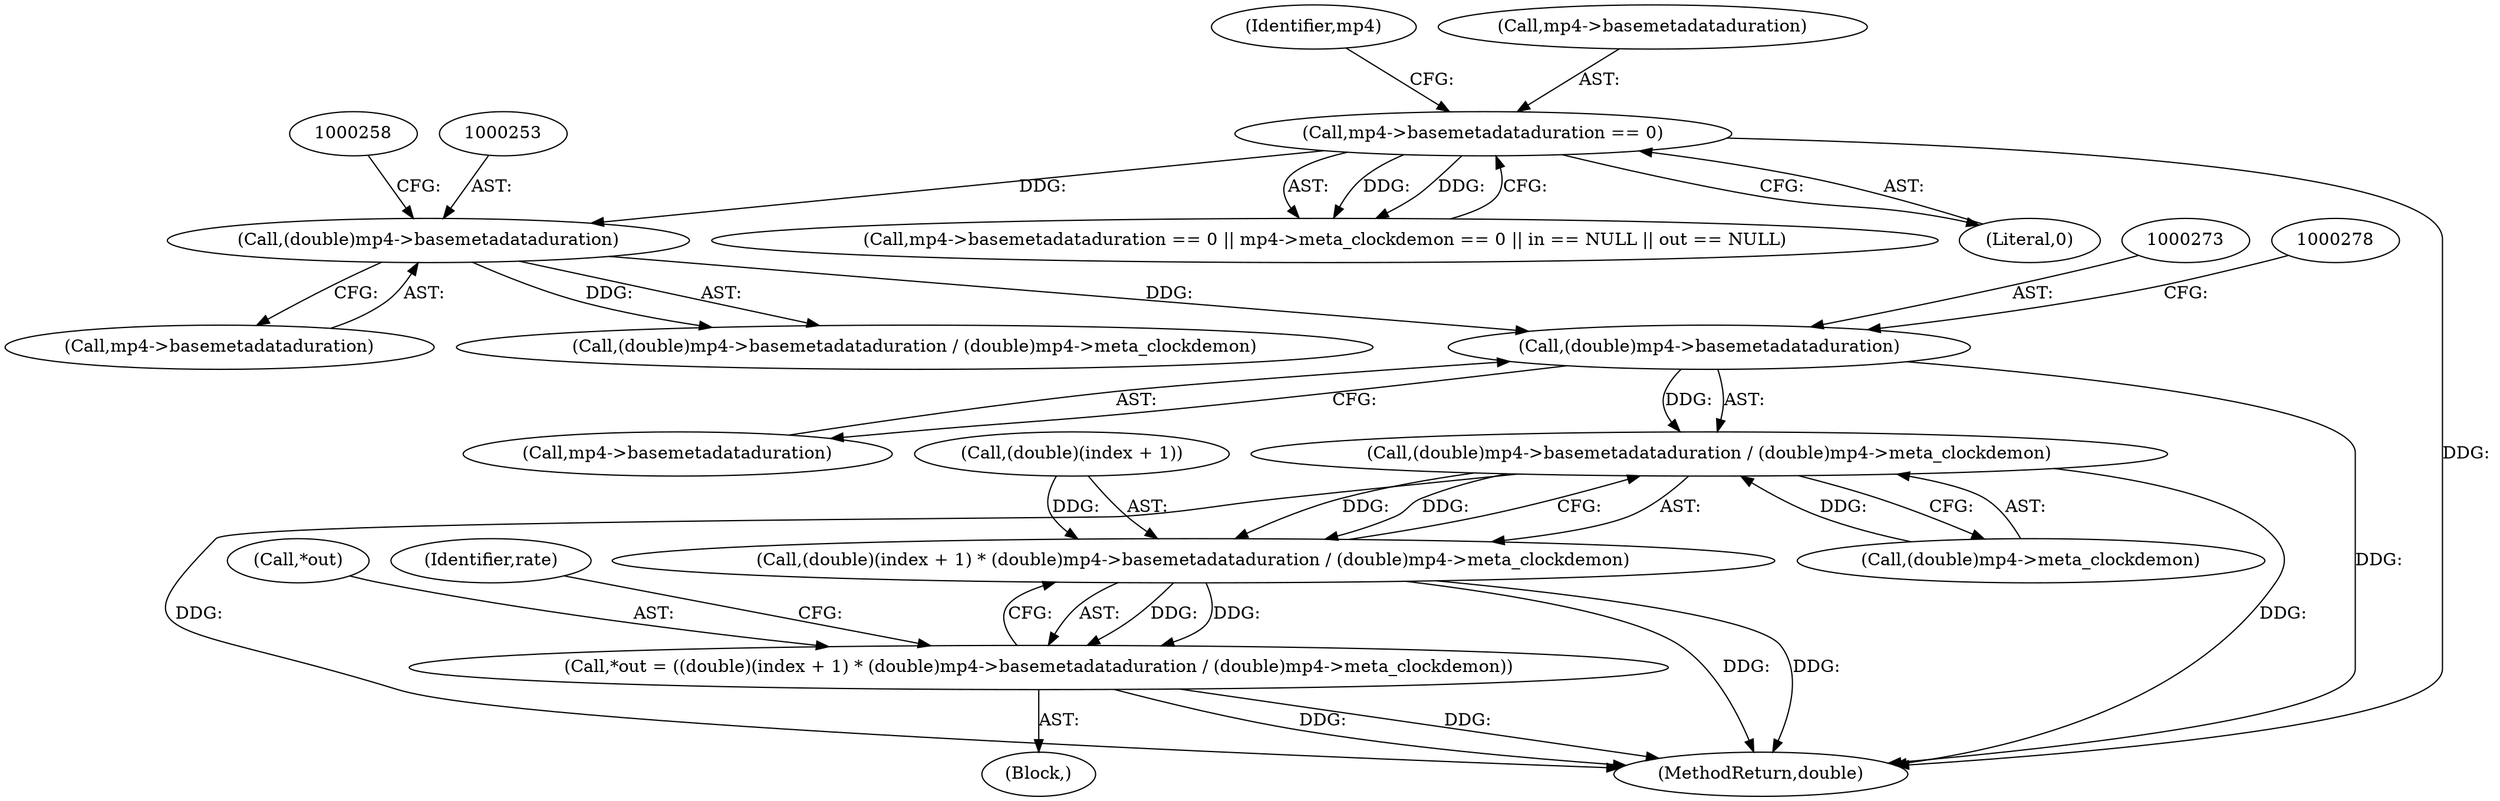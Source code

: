 digraph "1_gpmf-parser_341f12cd5b97ab419e53853ca00176457c9f1681_2@pointer" {
"1000272" [label="(Call,(double)mp4->basemetadataduration)"];
"1000252" [label="(Call,(double)mp4->basemetadataduration)"];
"1000143" [label="(Call,mp4->basemetadataduration == 0)"];
"1000271" [label="(Call,(double)mp4->basemetadataduration / (double)mp4->meta_clockdemon)"];
"1000265" [label="(Call,(double)(index + 1) * (double)mp4->basemetadataduration / (double)mp4->meta_clockdemon)"];
"1000262" [label="(Call,*out = ((double)(index + 1) * (double)mp4->basemetadataduration / (double)mp4->meta_clockdemon))"];
"1000243" [label="(Block,)"];
"1000151" [label="(Identifier,mp4)"];
"1000143" [label="(Call,mp4->basemetadataduration == 0)"];
"1000252" [label="(Call,(double)mp4->basemetadataduration)"];
"1000284" [label="(MethodReturn,double)"];
"1000277" [label="(Call,(double)mp4->meta_clockdemon)"];
"1000251" [label="(Call,(double)mp4->basemetadataduration / (double)mp4->meta_clockdemon)"];
"1000142" [label="(Call,mp4->basemetadataduration == 0 || mp4->meta_clockdemon == 0 || in == NULL || out == NULL)"];
"1000271" [label="(Call,(double)mp4->basemetadataduration / (double)mp4->meta_clockdemon)"];
"1000147" [label="(Literal,0)"];
"1000266" [label="(Call,(double)(index + 1))"];
"1000265" [label="(Call,(double)(index + 1) * (double)mp4->basemetadataduration / (double)mp4->meta_clockdemon)"];
"1000272" [label="(Call,(double)mp4->basemetadataduration)"];
"1000263" [label="(Call,*out)"];
"1000283" [label="(Identifier,rate)"];
"1000274" [label="(Call,mp4->basemetadataduration)"];
"1000262" [label="(Call,*out = ((double)(index + 1) * (double)mp4->basemetadataduration / (double)mp4->meta_clockdemon))"];
"1000144" [label="(Call,mp4->basemetadataduration)"];
"1000254" [label="(Call,mp4->basemetadataduration)"];
"1000272" -> "1000271"  [label="AST: "];
"1000272" -> "1000274"  [label="CFG: "];
"1000273" -> "1000272"  [label="AST: "];
"1000274" -> "1000272"  [label="AST: "];
"1000278" -> "1000272"  [label="CFG: "];
"1000272" -> "1000284"  [label="DDG: "];
"1000272" -> "1000271"  [label="DDG: "];
"1000252" -> "1000272"  [label="DDG: "];
"1000252" -> "1000251"  [label="AST: "];
"1000252" -> "1000254"  [label="CFG: "];
"1000253" -> "1000252"  [label="AST: "];
"1000254" -> "1000252"  [label="AST: "];
"1000258" -> "1000252"  [label="CFG: "];
"1000252" -> "1000251"  [label="DDG: "];
"1000143" -> "1000252"  [label="DDG: "];
"1000143" -> "1000142"  [label="AST: "];
"1000143" -> "1000147"  [label="CFG: "];
"1000144" -> "1000143"  [label="AST: "];
"1000147" -> "1000143"  [label="AST: "];
"1000151" -> "1000143"  [label="CFG: "];
"1000142" -> "1000143"  [label="CFG: "];
"1000143" -> "1000284"  [label="DDG: "];
"1000143" -> "1000142"  [label="DDG: "];
"1000143" -> "1000142"  [label="DDG: "];
"1000271" -> "1000265"  [label="AST: "];
"1000271" -> "1000277"  [label="CFG: "];
"1000277" -> "1000271"  [label="AST: "];
"1000265" -> "1000271"  [label="CFG: "];
"1000271" -> "1000284"  [label="DDG: "];
"1000271" -> "1000284"  [label="DDG: "];
"1000271" -> "1000265"  [label="DDG: "];
"1000271" -> "1000265"  [label="DDG: "];
"1000277" -> "1000271"  [label="DDG: "];
"1000265" -> "1000262"  [label="AST: "];
"1000266" -> "1000265"  [label="AST: "];
"1000262" -> "1000265"  [label="CFG: "];
"1000265" -> "1000284"  [label="DDG: "];
"1000265" -> "1000284"  [label="DDG: "];
"1000265" -> "1000262"  [label="DDG: "];
"1000265" -> "1000262"  [label="DDG: "];
"1000266" -> "1000265"  [label="DDG: "];
"1000262" -> "1000243"  [label="AST: "];
"1000263" -> "1000262"  [label="AST: "];
"1000283" -> "1000262"  [label="CFG: "];
"1000262" -> "1000284"  [label="DDG: "];
"1000262" -> "1000284"  [label="DDG: "];
}

